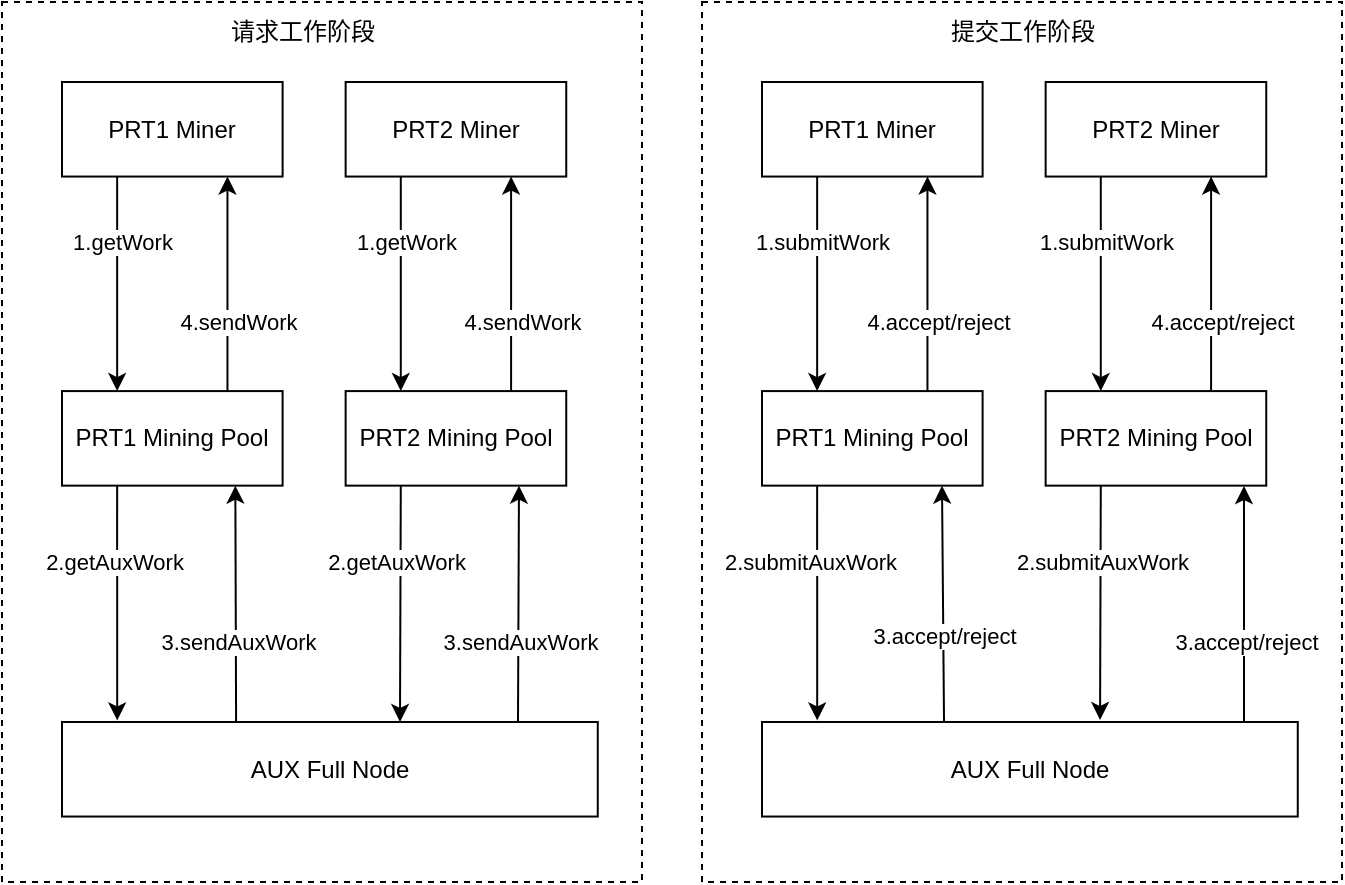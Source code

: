 <mxfile version="21.6.9" type="github">
  <diagram name="第 1 页" id="krieansei_4Xb3KfNLlZ">
    <mxGraphModel dx="1262" dy="594" grid="1" gridSize="10" guides="1" tooltips="1" connect="1" arrows="1" fold="1" page="1" pageScale="1" pageWidth="827" pageHeight="1169" math="0" shadow="0">
      <root>
        <mxCell id="0" />
        <mxCell id="1" parent="0" />
        <mxCell id="og2Bs70uWcX77LBhhao9-63" value="" style="whiteSpace=wrap;html=1;fillColor=none;dashed=1;" vertex="1" parent="1">
          <mxGeometry x="360" y="160" width="320" height="440" as="geometry" />
        </mxCell>
        <mxCell id="og2Bs70uWcX77LBhhao9-61" value="" style="whiteSpace=wrap;html=1;fillColor=none;dashed=1;" vertex="1" parent="1">
          <mxGeometry x="10" y="160" width="320" height="440" as="geometry" />
        </mxCell>
        <mxCell id="og2Bs70uWcX77LBhhao9-51" value="" style="group" vertex="1" connectable="0" parent="1">
          <mxGeometry x="40" y="260" width="267.88" height="260" as="geometry" />
        </mxCell>
        <mxCell id="og2Bs70uWcX77LBhhao9-5" value="PRT1 Mining Pool" style="whiteSpace=wrap;html=1;" vertex="1" parent="og2Bs70uWcX77LBhhao9-51">
          <mxGeometry y="94.545" width="110.304" height="47.273" as="geometry" />
        </mxCell>
        <mxCell id="og2Bs70uWcX77LBhhao9-15" style="edgeStyle=none;rounded=0;orthogonalLoop=1;jettySize=auto;html=1;exitX=0.325;exitY=0.064;exitDx=0;exitDy=0;exitPerimeter=0;" edge="1" parent="og2Bs70uWcX77LBhhao9-51" source="og2Bs70uWcX77LBhhao9-10">
          <mxGeometry relative="1" as="geometry">
            <mxPoint x="86.683" y="212.727" as="sourcePoint" />
            <mxPoint x="86.667" y="141.818" as="targetPoint" />
          </mxGeometry>
        </mxCell>
        <mxCell id="og2Bs70uWcX77LBhhao9-16" value="3.sendAuxWork" style="edgeLabel;html=1;align=center;verticalAlign=middle;resizable=0;points=[];" vertex="1" connectable="0" parent="og2Bs70uWcX77LBhhao9-15">
          <mxGeometry x="-0.391" y="-1" relative="1" as="geometry">
            <mxPoint y="-6" as="offset" />
          </mxGeometry>
        </mxCell>
        <mxCell id="og2Bs70uWcX77LBhhao9-26" value="PRT2 Mining Pool" style="whiteSpace=wrap;html=1;" vertex="1" parent="og2Bs70uWcX77LBhhao9-51">
          <mxGeometry x="141.819" y="94.545" width="110.304" height="47.273" as="geometry" />
        </mxCell>
        <mxCell id="og2Bs70uWcX77LBhhao9-27" style="edgeStyle=none;rounded=0;orthogonalLoop=1;jettySize=auto;html=1;" edge="1" parent="og2Bs70uWcX77LBhhao9-51">
          <mxGeometry relative="1" as="geometry">
            <mxPoint x="228" y="260" as="sourcePoint" />
            <mxPoint x="228.486" y="141.818" as="targetPoint" />
          </mxGeometry>
        </mxCell>
        <mxCell id="og2Bs70uWcX77LBhhao9-28" value="3.sendAuxWork" style="edgeLabel;html=1;align=center;verticalAlign=middle;resizable=0;points=[];" vertex="1" connectable="0" parent="og2Bs70uWcX77LBhhao9-27">
          <mxGeometry x="-0.391" y="-1" relative="1" as="geometry">
            <mxPoint y="-4" as="offset" />
          </mxGeometry>
        </mxCell>
        <mxCell id="og2Bs70uWcX77LBhhao9-53" value="" style="group" vertex="1" connectable="0" parent="1">
          <mxGeometry x="390" y="260" width="267.88" height="260" as="geometry" />
        </mxCell>
        <mxCell id="og2Bs70uWcX77LBhhao9-37" value="PRT1 Mining Pool" style="whiteSpace=wrap;html=1;" vertex="1" parent="og2Bs70uWcX77LBhhao9-53">
          <mxGeometry y="94.545" width="110.304" height="47.273" as="geometry" />
        </mxCell>
        <mxCell id="og2Bs70uWcX77LBhhao9-48" value="PRT2 Mining Pool" style="whiteSpace=wrap;html=1;" vertex="1" parent="og2Bs70uWcX77LBhhao9-53">
          <mxGeometry x="141.819" y="94.545" width="110.304" height="47.273" as="geometry" />
        </mxCell>
        <mxCell id="og2Bs70uWcX77LBhhao9-55" style="edgeStyle=none;rounded=0;orthogonalLoop=1;jettySize=auto;html=1;exitX=0.25;exitY=0;exitDx=0;exitDy=0;entryX=0.598;entryY=1.004;entryDx=0;entryDy=0;entryPerimeter=0;" edge="1" parent="og2Bs70uWcX77LBhhao9-53">
          <mxGeometry relative="1" as="geometry">
            <mxPoint x="90.002" y="141.817" as="targetPoint" />
            <mxPoint x="91.01" y="259.807" as="sourcePoint" />
          </mxGeometry>
        </mxCell>
        <mxCell id="og2Bs70uWcX77LBhhao9-65" value="3.accept/reject" style="edgeLabel;html=1;align=center;verticalAlign=middle;resizable=0;points=[];" vertex="1" connectable="0" parent="og2Bs70uWcX77LBhhao9-55">
          <mxGeometry x="-0.274" relative="1" as="geometry">
            <mxPoint as="offset" />
          </mxGeometry>
        </mxCell>
        <mxCell id="og2Bs70uWcX77LBhhao9-58" style="edgeStyle=none;rounded=0;orthogonalLoop=1;jettySize=auto;html=1;exitX=0.25;exitY=0;exitDx=0;exitDy=0;entryX=0.899;entryY=1.004;entryDx=0;entryDy=0;entryPerimeter=0;" edge="1" parent="og2Bs70uWcX77LBhhao9-53" target="og2Bs70uWcX77LBhhao9-48">
          <mxGeometry relative="1" as="geometry">
            <mxPoint x="240.002" y="141.817" as="targetPoint" />
            <mxPoint x="241.01" y="259.807" as="sourcePoint" />
          </mxGeometry>
        </mxCell>
        <mxCell id="og2Bs70uWcX77LBhhao9-66" value="3.accept/reject" style="edgeLabel;html=1;align=center;verticalAlign=middle;resizable=0;points=[];" vertex="1" connectable="0" parent="og2Bs70uWcX77LBhhao9-58">
          <mxGeometry x="-0.409" y="-1" relative="1" as="geometry">
            <mxPoint y="-5" as="offset" />
          </mxGeometry>
        </mxCell>
        <mxCell id="og2Bs70uWcX77LBhhao9-21" value="PRT2 Miner" style="whiteSpace=wrap;html=1;" vertex="1" parent="1">
          <mxGeometry x="181.819" y="200" width="110.304" height="47.273" as="geometry" />
        </mxCell>
        <mxCell id="og2Bs70uWcX77LBhhao9-24" style="edgeStyle=none;rounded=0;orthogonalLoop=1;jettySize=auto;html=1;exitX=0.75;exitY=0;exitDx=0;exitDy=0;entryX=0.75;entryY=1;entryDx=0;entryDy=0;" edge="1" parent="1" source="og2Bs70uWcX77LBhhao9-26" target="og2Bs70uWcX77LBhhao9-21">
          <mxGeometry relative="1" as="geometry" />
        </mxCell>
        <mxCell id="og2Bs70uWcX77LBhhao9-25" value="4.sendWork" style="edgeLabel;html=1;align=center;verticalAlign=middle;resizable=0;points=[];" vertex="1" connectable="0" parent="og2Bs70uWcX77LBhhao9-24">
          <mxGeometry x="0.133" y="-1" relative="1" as="geometry">
            <mxPoint x="4" y="26" as="offset" />
          </mxGeometry>
        </mxCell>
        <mxCell id="og2Bs70uWcX77LBhhao9-19" style="edgeStyle=none;rounded=0;orthogonalLoop=1;jettySize=auto;html=1;exitX=0.25;exitY=1;exitDx=0;exitDy=0;entryX=0.25;entryY=0;entryDx=0;entryDy=0;" edge="1" parent="1" source="og2Bs70uWcX77LBhhao9-21" target="og2Bs70uWcX77LBhhao9-26">
          <mxGeometry relative="1" as="geometry" />
        </mxCell>
        <mxCell id="og2Bs70uWcX77LBhhao9-20" value="1.getWork" style="edgeLabel;html=1;align=center;verticalAlign=middle;resizable=0;points=[];" vertex="1" connectable="0" parent="og2Bs70uWcX77LBhhao9-19">
          <mxGeometry x="-0.167" y="2" relative="1" as="geometry">
            <mxPoint y="-12" as="offset" />
          </mxGeometry>
        </mxCell>
        <mxCell id="og2Bs70uWcX77LBhhao9-3" value="PRT1 Miner" style="whiteSpace=wrap;html=1;" vertex="1" parent="1">
          <mxGeometry x="40" y="200" width="110.304" height="47.273" as="geometry" />
        </mxCell>
        <mxCell id="og2Bs70uWcX77LBhhao9-17" style="edgeStyle=none;rounded=0;orthogonalLoop=1;jettySize=auto;html=1;exitX=0.75;exitY=0;exitDx=0;exitDy=0;entryX=0.75;entryY=1;entryDx=0;entryDy=0;" edge="1" parent="1" source="og2Bs70uWcX77LBhhao9-5" target="og2Bs70uWcX77LBhhao9-3">
          <mxGeometry relative="1" as="geometry" />
        </mxCell>
        <mxCell id="og2Bs70uWcX77LBhhao9-18" value="4.sendWork" style="edgeLabel;html=1;align=center;verticalAlign=middle;resizable=0;points=[];" vertex="1" connectable="0" parent="og2Bs70uWcX77LBhhao9-17">
          <mxGeometry x="0.133" y="-1" relative="1" as="geometry">
            <mxPoint x="4" y="26" as="offset" />
          </mxGeometry>
        </mxCell>
        <mxCell id="og2Bs70uWcX77LBhhao9-7" style="edgeStyle=none;rounded=0;orthogonalLoop=1;jettySize=auto;html=1;exitX=0.25;exitY=1;exitDx=0;exitDy=0;entryX=0.25;entryY=0;entryDx=0;entryDy=0;" edge="1" parent="1" source="og2Bs70uWcX77LBhhao9-3" target="og2Bs70uWcX77LBhhao9-5">
          <mxGeometry relative="1" as="geometry" />
        </mxCell>
        <mxCell id="og2Bs70uWcX77LBhhao9-8" value="1.getWork" style="edgeLabel;html=1;align=center;verticalAlign=middle;resizable=0;points=[];" vertex="1" connectable="0" parent="og2Bs70uWcX77LBhhao9-7">
          <mxGeometry x="-0.167" y="2" relative="1" as="geometry">
            <mxPoint y="-12" as="offset" />
          </mxGeometry>
        </mxCell>
        <mxCell id="og2Bs70uWcX77LBhhao9-10" value="AUX Full Node" style="whiteSpace=wrap;html=1;" vertex="1" parent="1">
          <mxGeometry x="40" y="519.997" width="267.88" height="47.273" as="geometry" />
        </mxCell>
        <mxCell id="og2Bs70uWcX77LBhhao9-12" style="edgeStyle=none;rounded=0;orthogonalLoop=1;jettySize=auto;html=1;exitX=0.25;exitY=1;exitDx=0;exitDy=0;entryX=0.103;entryY=-0.017;entryDx=0;entryDy=0;entryPerimeter=0;" edge="1" parent="1" source="og2Bs70uWcX77LBhhao9-5" target="og2Bs70uWcX77LBhhao9-10">
          <mxGeometry relative="1" as="geometry" />
        </mxCell>
        <mxCell id="og2Bs70uWcX77LBhhao9-13" value="2.getAuxWork" style="edgeLabel;html=1;align=center;verticalAlign=middle;resizable=0;points=[];" vertex="1" connectable="0" parent="og2Bs70uWcX77LBhhao9-12">
          <mxGeometry x="-0.171" y="-2" relative="1" as="geometry">
            <mxPoint y="-11" as="offset" />
          </mxGeometry>
        </mxCell>
        <mxCell id="og2Bs70uWcX77LBhhao9-32" value="PRT1 Miner" style="whiteSpace=wrap;html=1;" vertex="1" parent="1">
          <mxGeometry x="390" y="200" width="110.304" height="47.273" as="geometry" />
        </mxCell>
        <mxCell id="og2Bs70uWcX77LBhhao9-35" style="edgeStyle=none;rounded=0;orthogonalLoop=1;jettySize=auto;html=1;exitX=0.75;exitY=0;exitDx=0;exitDy=0;entryX=0.75;entryY=1;entryDx=0;entryDy=0;" edge="1" parent="1" source="og2Bs70uWcX77LBhhao9-37" target="og2Bs70uWcX77LBhhao9-32">
          <mxGeometry relative="1" as="geometry" />
        </mxCell>
        <mxCell id="og2Bs70uWcX77LBhhao9-36" value="4.accept/reject" style="edgeLabel;html=1;align=center;verticalAlign=middle;resizable=0;points=[];" vertex="1" connectable="0" parent="og2Bs70uWcX77LBhhao9-35">
          <mxGeometry x="0.133" y="-1" relative="1" as="geometry">
            <mxPoint x="4" y="26" as="offset" />
          </mxGeometry>
        </mxCell>
        <mxCell id="og2Bs70uWcX77LBhhao9-30" style="edgeStyle=none;rounded=0;orthogonalLoop=1;jettySize=auto;html=1;exitX=0.25;exitY=1;exitDx=0;exitDy=0;entryX=0.25;entryY=0;entryDx=0;entryDy=0;" edge="1" parent="1" source="og2Bs70uWcX77LBhhao9-32" target="og2Bs70uWcX77LBhhao9-37">
          <mxGeometry relative="1" as="geometry" />
        </mxCell>
        <mxCell id="og2Bs70uWcX77LBhhao9-31" value="1.submitWork" style="edgeLabel;html=1;align=center;verticalAlign=middle;resizable=0;points=[];" vertex="1" connectable="0" parent="og2Bs70uWcX77LBhhao9-30">
          <mxGeometry x="-0.167" y="2" relative="1" as="geometry">
            <mxPoint y="-12" as="offset" />
          </mxGeometry>
        </mxCell>
        <mxCell id="og2Bs70uWcX77LBhhao9-43" value="PRT2 Miner" style="whiteSpace=wrap;html=1;" vertex="1" parent="1">
          <mxGeometry x="531.819" y="200" width="110.304" height="47.273" as="geometry" />
        </mxCell>
        <mxCell id="og2Bs70uWcX77LBhhao9-46" style="edgeStyle=none;rounded=0;orthogonalLoop=1;jettySize=auto;html=1;exitX=0.75;exitY=0;exitDx=0;exitDy=0;entryX=0.75;entryY=1;entryDx=0;entryDy=0;" edge="1" parent="1" source="og2Bs70uWcX77LBhhao9-48" target="og2Bs70uWcX77LBhhao9-43">
          <mxGeometry relative="1" as="geometry" />
        </mxCell>
        <mxCell id="og2Bs70uWcX77LBhhao9-47" value="4.accept/reject" style="edgeLabel;html=1;align=center;verticalAlign=middle;resizable=0;points=[];" vertex="1" connectable="0" parent="og2Bs70uWcX77LBhhao9-46">
          <mxGeometry x="0.133" y="-1" relative="1" as="geometry">
            <mxPoint x="4" y="26" as="offset" />
          </mxGeometry>
        </mxCell>
        <mxCell id="og2Bs70uWcX77LBhhao9-41" style="edgeStyle=none;rounded=0;orthogonalLoop=1;jettySize=auto;html=1;exitX=0.25;exitY=1;exitDx=0;exitDy=0;entryX=0.25;entryY=0;entryDx=0;entryDy=0;" edge="1" parent="1" source="og2Bs70uWcX77LBhhao9-43" target="og2Bs70uWcX77LBhhao9-48">
          <mxGeometry relative="1" as="geometry" />
        </mxCell>
        <mxCell id="og2Bs70uWcX77LBhhao9-42" value="1.submitWork" style="edgeLabel;html=1;align=center;verticalAlign=middle;resizable=0;points=[];" vertex="1" connectable="0" parent="og2Bs70uWcX77LBhhao9-41">
          <mxGeometry x="-0.167" y="2" relative="1" as="geometry">
            <mxPoint y="-12" as="offset" />
          </mxGeometry>
        </mxCell>
        <mxCell id="og2Bs70uWcX77LBhhao9-40" value="AUX Full Node" style="whiteSpace=wrap;html=1;" vertex="1" parent="1">
          <mxGeometry x="390" y="519.997" width="267.88" height="47.273" as="geometry" />
        </mxCell>
        <mxCell id="og2Bs70uWcX77LBhhao9-33" style="edgeStyle=none;rounded=0;orthogonalLoop=1;jettySize=auto;html=1;exitX=0.25;exitY=1;exitDx=0;exitDy=0;entryX=0.103;entryY=-0.017;entryDx=0;entryDy=0;entryPerimeter=0;" edge="1" parent="1" source="og2Bs70uWcX77LBhhao9-37" target="og2Bs70uWcX77LBhhao9-40">
          <mxGeometry relative="1" as="geometry" />
        </mxCell>
        <mxCell id="og2Bs70uWcX77LBhhao9-34" value="2.submitAuxWork" style="edgeLabel;html=1;align=center;verticalAlign=middle;resizable=0;points=[];" vertex="1" connectable="0" parent="og2Bs70uWcX77LBhhao9-33">
          <mxGeometry x="-0.171" y="-2" relative="1" as="geometry">
            <mxPoint x="-2" y="-11" as="offset" />
          </mxGeometry>
        </mxCell>
        <mxCell id="og2Bs70uWcX77LBhhao9-22" style="edgeStyle=none;rounded=0;orthogonalLoop=1;jettySize=auto;html=1;exitX=0.25;exitY=1;exitDx=0;exitDy=0;" edge="1" parent="1" source="og2Bs70uWcX77LBhhao9-26">
          <mxGeometry relative="1" as="geometry">
            <mxPoint x="209" y="520" as="targetPoint" />
          </mxGeometry>
        </mxCell>
        <mxCell id="og2Bs70uWcX77LBhhao9-23" value="2.getAuxWork" style="edgeLabel;html=1;align=center;verticalAlign=middle;resizable=0;points=[];" vertex="1" connectable="0" parent="og2Bs70uWcX77LBhhao9-22">
          <mxGeometry x="-0.171" y="-2" relative="1" as="geometry">
            <mxPoint y="-11" as="offset" />
          </mxGeometry>
        </mxCell>
        <mxCell id="og2Bs70uWcX77LBhhao9-62" value="请求工作阶段" style="text;html=1;align=center;verticalAlign=middle;resizable=0;points=[];autosize=1;strokeColor=none;fillColor=none;" vertex="1" parent="1">
          <mxGeometry x="110" y="160" width="100" height="30" as="geometry" />
        </mxCell>
        <mxCell id="og2Bs70uWcX77LBhhao9-44" style="edgeStyle=none;rounded=0;orthogonalLoop=1;jettySize=auto;html=1;exitX=0.25;exitY=1;exitDx=0;exitDy=0;entryX=0.631;entryY=-0.021;entryDx=0;entryDy=0;entryPerimeter=0;" edge="1" parent="1" source="og2Bs70uWcX77LBhhao9-48" target="og2Bs70uWcX77LBhhao9-40">
          <mxGeometry relative="1" as="geometry">
            <mxPoint x="559" y="520" as="targetPoint" />
          </mxGeometry>
        </mxCell>
        <mxCell id="og2Bs70uWcX77LBhhao9-45" value="2.submitAuxWork" style="edgeLabel;html=1;align=center;verticalAlign=middle;resizable=0;points=[];" vertex="1" connectable="0" parent="og2Bs70uWcX77LBhhao9-44">
          <mxGeometry x="-0.171" y="-2" relative="1" as="geometry">
            <mxPoint x="3" y="-11" as="offset" />
          </mxGeometry>
        </mxCell>
        <mxCell id="og2Bs70uWcX77LBhhao9-64" value="提交工作阶段" style="text;html=1;align=center;verticalAlign=middle;resizable=0;points=[];autosize=1;strokeColor=none;fillColor=none;" vertex="1" parent="1">
          <mxGeometry x="470" y="160" width="100" height="30" as="geometry" />
        </mxCell>
      </root>
    </mxGraphModel>
  </diagram>
</mxfile>
